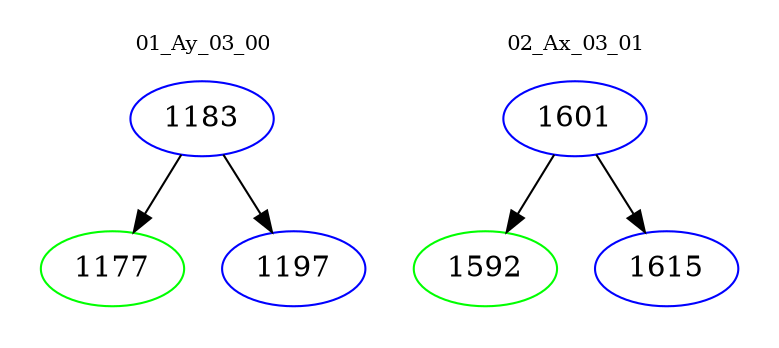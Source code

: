 digraph{
subgraph cluster_0 {
color = white
label = "01_Ay_03_00";
fontsize=10;
T0_1183 [label="1183", color="blue"]
T0_1183 -> T0_1177 [color="black"]
T0_1177 [label="1177", color="green"]
T0_1183 -> T0_1197 [color="black"]
T0_1197 [label="1197", color="blue"]
}
subgraph cluster_1 {
color = white
label = "02_Ax_03_01";
fontsize=10;
T1_1601 [label="1601", color="blue"]
T1_1601 -> T1_1592 [color="black"]
T1_1592 [label="1592", color="green"]
T1_1601 -> T1_1615 [color="black"]
T1_1615 [label="1615", color="blue"]
}
}
